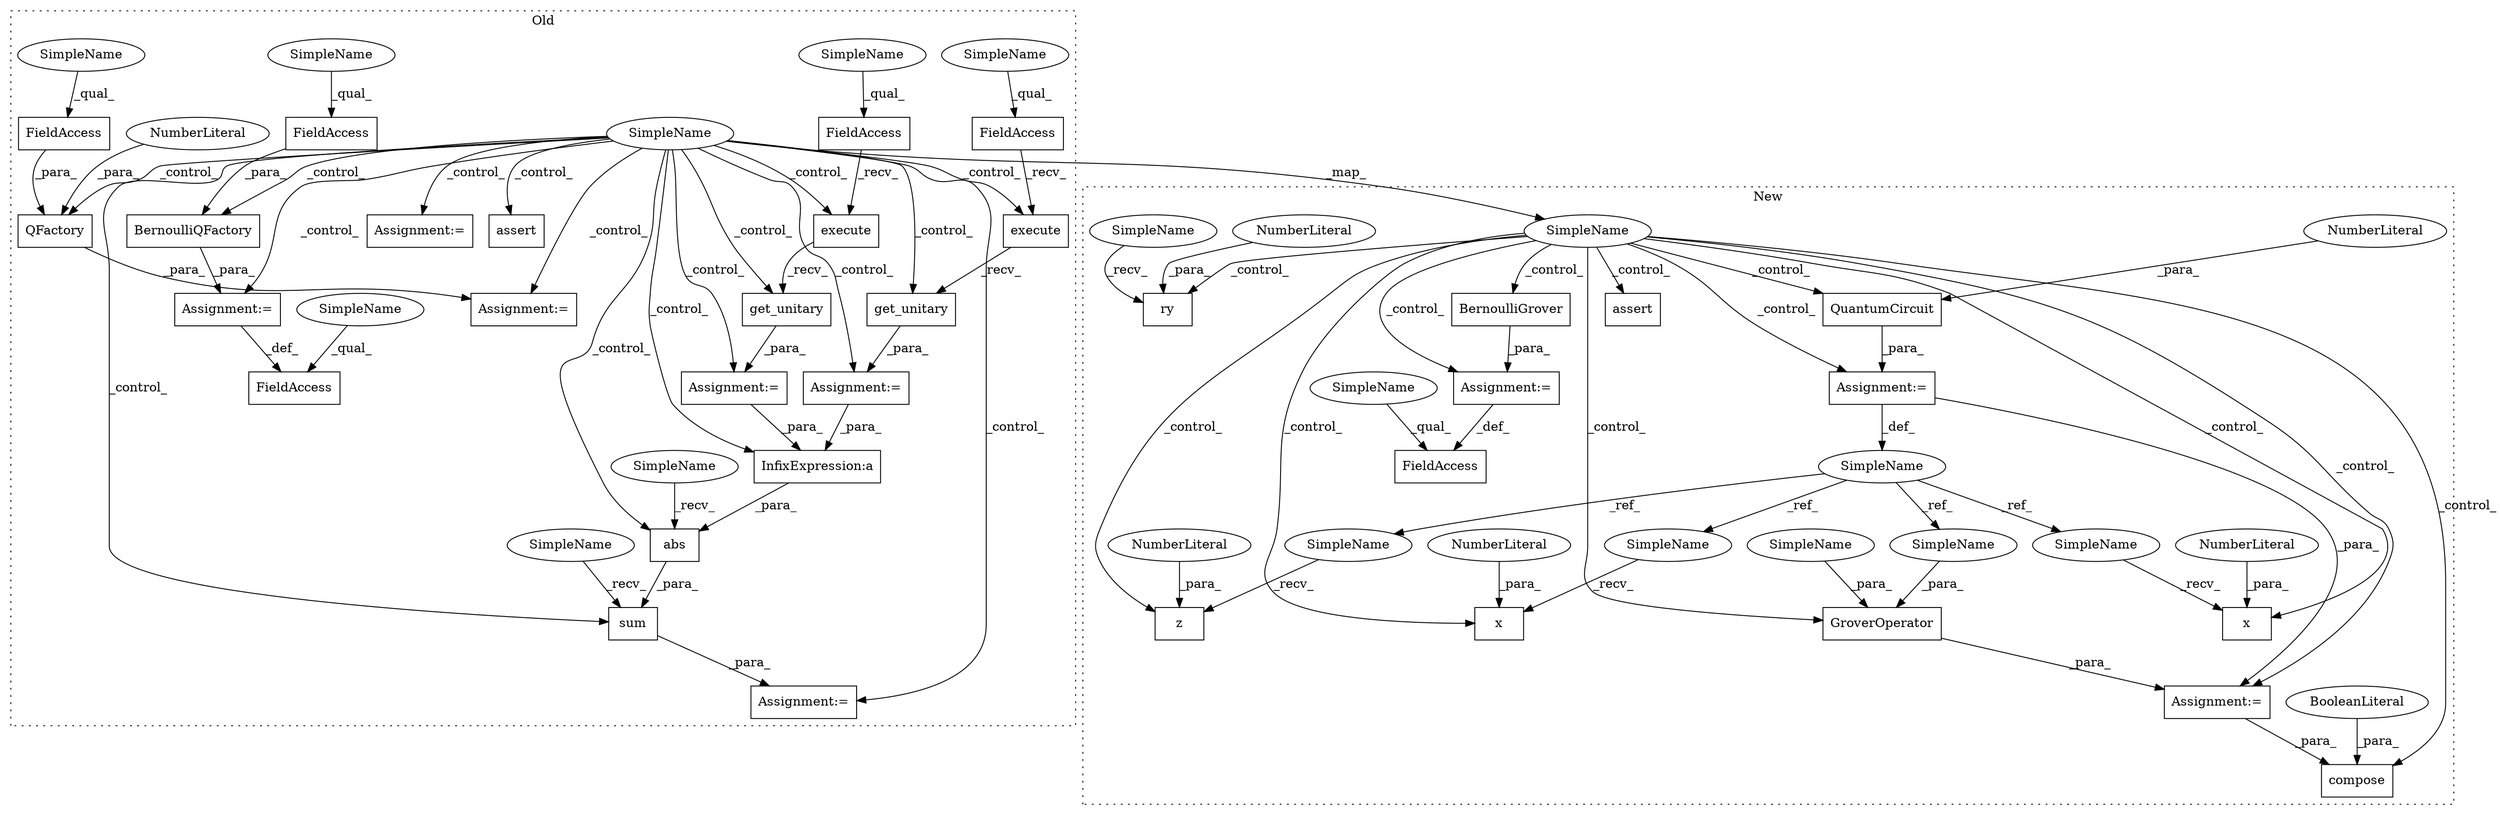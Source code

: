digraph G {
subgraph cluster0 {
1 [label="get_unitary" a="32" s="9806" l="13" shape="box"];
3 [label="SimpleName" a="42" s="8621" l="1" shape="ellipse"];
5 [label="assert" a="32" s="9972,9996" l="18,1" shape="box"];
6 [label="get_unitary" a="32" s="9874" l="13" shape="box"];
8 [label="sum" a="32" s="9908,9956" l="4,1" shape="box"];
12 [label="QFactory" a="32" s="9358,9382" l="9,1" shape="box"];
13 [label="FieldAccess" a="22" s="9367" l="13" shape="box"];
14 [label="InfixExpression:a" a="27" s="9936" l="3" shape="box"];
15 [label="NumberLiteral" a="34" s="9381" l="1" shape="ellipse"];
22 [label="abs" a="32" s="9918,9955" l="4,1" shape="box"];
23 [label="execute" a="32" s="9858,9872" l="8,1" shape="box"];
24 [label="FieldAccess" a="22" s="9844" l="13" shape="box"];
25 [label="execute" a="32" s="9788,9804" l="8,1" shape="box"];
26 [label="FieldAccess" a="22" s="9774" l="13" shape="box"];
27 [label="FieldAccess" a="22" s="9240" l="13" shape="box"];
30 [label="FieldAccess" a="22" s="9208" l="13" shape="box"];
33 [label="BernoulliQFactory" a="32" s="9222,9253" l="18,1" shape="box"];
36 [label="Assignment:=" a="7" s="9357" l="1" shape="box"];
38 [label="Assignment:=" a="7" s="9773" l="1" shape="box"];
39 [label="Assignment:=" a="7" s="9221" l="1" shape="box"];
42 [label="Assignment:=" a="7" s="9901" l="1" shape="box"];
43 [label="Assignment:=" a="7" s="9395,9484" l="65,2" shape="box"];
44 [label="Assignment:=" a="7" s="9843" l="1" shape="box"];
45 [label="SimpleName" a="42" s="9208" l="3" shape="ellipse"];
46 [label="SimpleName" a="42" s="9240" l="3" shape="ellipse"];
47 [label="SimpleName" a="42" s="9367" l="3" shape="ellipse"];
54 [label="SimpleName" a="42" s="9902" l="5" shape="ellipse"];
55 [label="SimpleName" a="42" s="9912" l="5" shape="ellipse"];
56 [label="SimpleName" a="42" s="9774" l="4" shape="ellipse"];
57 [label="SimpleName" a="42" s="9844" l="4" shape="ellipse"];
label = "Old";
style="dotted";
}
subgraph cluster1 {
2 [label="assert" a="32" s="8005,8052" l="12,1" shape="box"];
4 [label="SimpleName" a="42" s="6663" l="1" shape="ellipse"];
7 [label="ry" a="32" s="7558,7568" l="3,1" shape="box"];
9 [label="BernoulliGrover" a="32" s="7273,7293" l="16,1" shape="box"];
10 [label="FieldAccess" a="22" s="7253" l="19" shape="box"];
11 [label="QuantumCircuit" a="32" s="7395,7411" l="15,1" shape="box"];
16 [label="NumberLiteral" a="34" s="7567" l="1" shape="ellipse"];
17 [label="GroverOperator" a="32" s="7591,7630" l="15,1" shape="box"];
18 [label="SimpleName" a="42" s="7388" l="6" shape="ellipse"];
19 [label="x" a="32" s="7477,7480" l="2,1" shape="box"];
20 [label="NumberLiteral" a="34" s="7479" l="1" shape="ellipse"];
21 [label="NumberLiteral" a="34" s="7410" l="1" shape="ellipse"];
28 [label="compose" a="32" s="7756,7778" l="8,1" shape="box"];
29 [label="BooleanLiteral" a="9" s="7774" l="4" shape="ellipse"];
31 [label="x" a="32" s="7431,7434" l="2,1" shape="box"];
32 [label="NumberLiteral" a="34" s="7433" l="1" shape="ellipse"];
34 [label="z" a="32" s="7454,7457" l="2,1" shape="box"];
35 [label="NumberLiteral" a="34" s="7456" l="1" shape="ellipse"];
37 [label="Assignment:=" a="7" s="7590" l="1" shape="box"];
40 [label="Assignment:=" a="7" s="7272" l="1" shape="box"];
41 [label="Assignment:=" a="7" s="7394" l="1" shape="box"];
48 [label="SimpleName" a="42" s="7606" l="6" shape="ellipse"];
49 [label="SimpleName" a="42" s="7447" l="6" shape="ellipse"];
50 [label="SimpleName" a="42" s="7424" l="6" shape="ellipse"];
51 [label="SimpleName" a="42" s="7470" l="6" shape="ellipse"];
52 [label="SimpleName" a="42" s="7540" l="17" shape="ellipse"];
53 [label="SimpleName" a="42" s="7613" l="17" shape="ellipse"];
58 [label="SimpleName" a="42" s="7253" l="3" shape="ellipse"];
label = "New";
style="dotted";
}
1 -> 38 [label="_para_"];
3 -> 43 [label="_control_"];
3 -> 23 [label="_control_"];
3 -> 4 [label="_map_"];
3 -> 22 [label="_control_"];
3 -> 44 [label="_control_"];
3 -> 1 [label="_control_"];
3 -> 8 [label="_control_"];
3 -> 12 [label="_control_"];
3 -> 14 [label="_control_"];
3 -> 36 [label="_control_"];
3 -> 6 [label="_control_"];
3 -> 42 [label="_control_"];
3 -> 33 [label="_control_"];
3 -> 39 [label="_control_"];
3 -> 25 [label="_control_"];
3 -> 38 [label="_control_"];
3 -> 5 [label="_control_"];
4 -> 19 [label="_control_"];
4 -> 40 [label="_control_"];
4 -> 31 [label="_control_"];
4 -> 7 [label="_control_"];
4 -> 34 [label="_control_"];
4 -> 2 [label="_control_"];
4 -> 9 [label="_control_"];
4 -> 37 [label="_control_"];
4 -> 41 [label="_control_"];
4 -> 17 [label="_control_"];
4 -> 28 [label="_control_"];
4 -> 11 [label="_control_"];
6 -> 44 [label="_para_"];
8 -> 42 [label="_para_"];
9 -> 40 [label="_para_"];
11 -> 41 [label="_para_"];
12 -> 36 [label="_para_"];
13 -> 12 [label="_para_"];
14 -> 22 [label="_para_"];
15 -> 12 [label="_para_"];
16 -> 7 [label="_para_"];
17 -> 37 [label="_para_"];
18 -> 49 [label="_ref_"];
18 -> 50 [label="_ref_"];
18 -> 48 [label="_ref_"];
18 -> 51 [label="_ref_"];
20 -> 19 [label="_para_"];
21 -> 11 [label="_para_"];
22 -> 8 [label="_para_"];
23 -> 6 [label="_recv_"];
24 -> 23 [label="_recv_"];
25 -> 1 [label="_recv_"];
26 -> 25 [label="_recv_"];
27 -> 33 [label="_para_"];
29 -> 28 [label="_para_"];
32 -> 31 [label="_para_"];
33 -> 39 [label="_para_"];
35 -> 34 [label="_para_"];
37 -> 28 [label="_para_"];
38 -> 14 [label="_para_"];
39 -> 30 [label="_def_"];
40 -> 10 [label="_def_"];
41 -> 18 [label="_def_"];
41 -> 37 [label="_para_"];
44 -> 14 [label="_para_"];
45 -> 30 [label="_qual_"];
46 -> 27 [label="_qual_"];
47 -> 13 [label="_qual_"];
48 -> 17 [label="_para_"];
49 -> 34 [label="_recv_"];
50 -> 31 [label="_recv_"];
51 -> 19 [label="_recv_"];
52 -> 7 [label="_recv_"];
53 -> 17 [label="_para_"];
54 -> 8 [label="_recv_"];
55 -> 22 [label="_recv_"];
56 -> 26 [label="_qual_"];
57 -> 24 [label="_qual_"];
58 -> 10 [label="_qual_"];
}